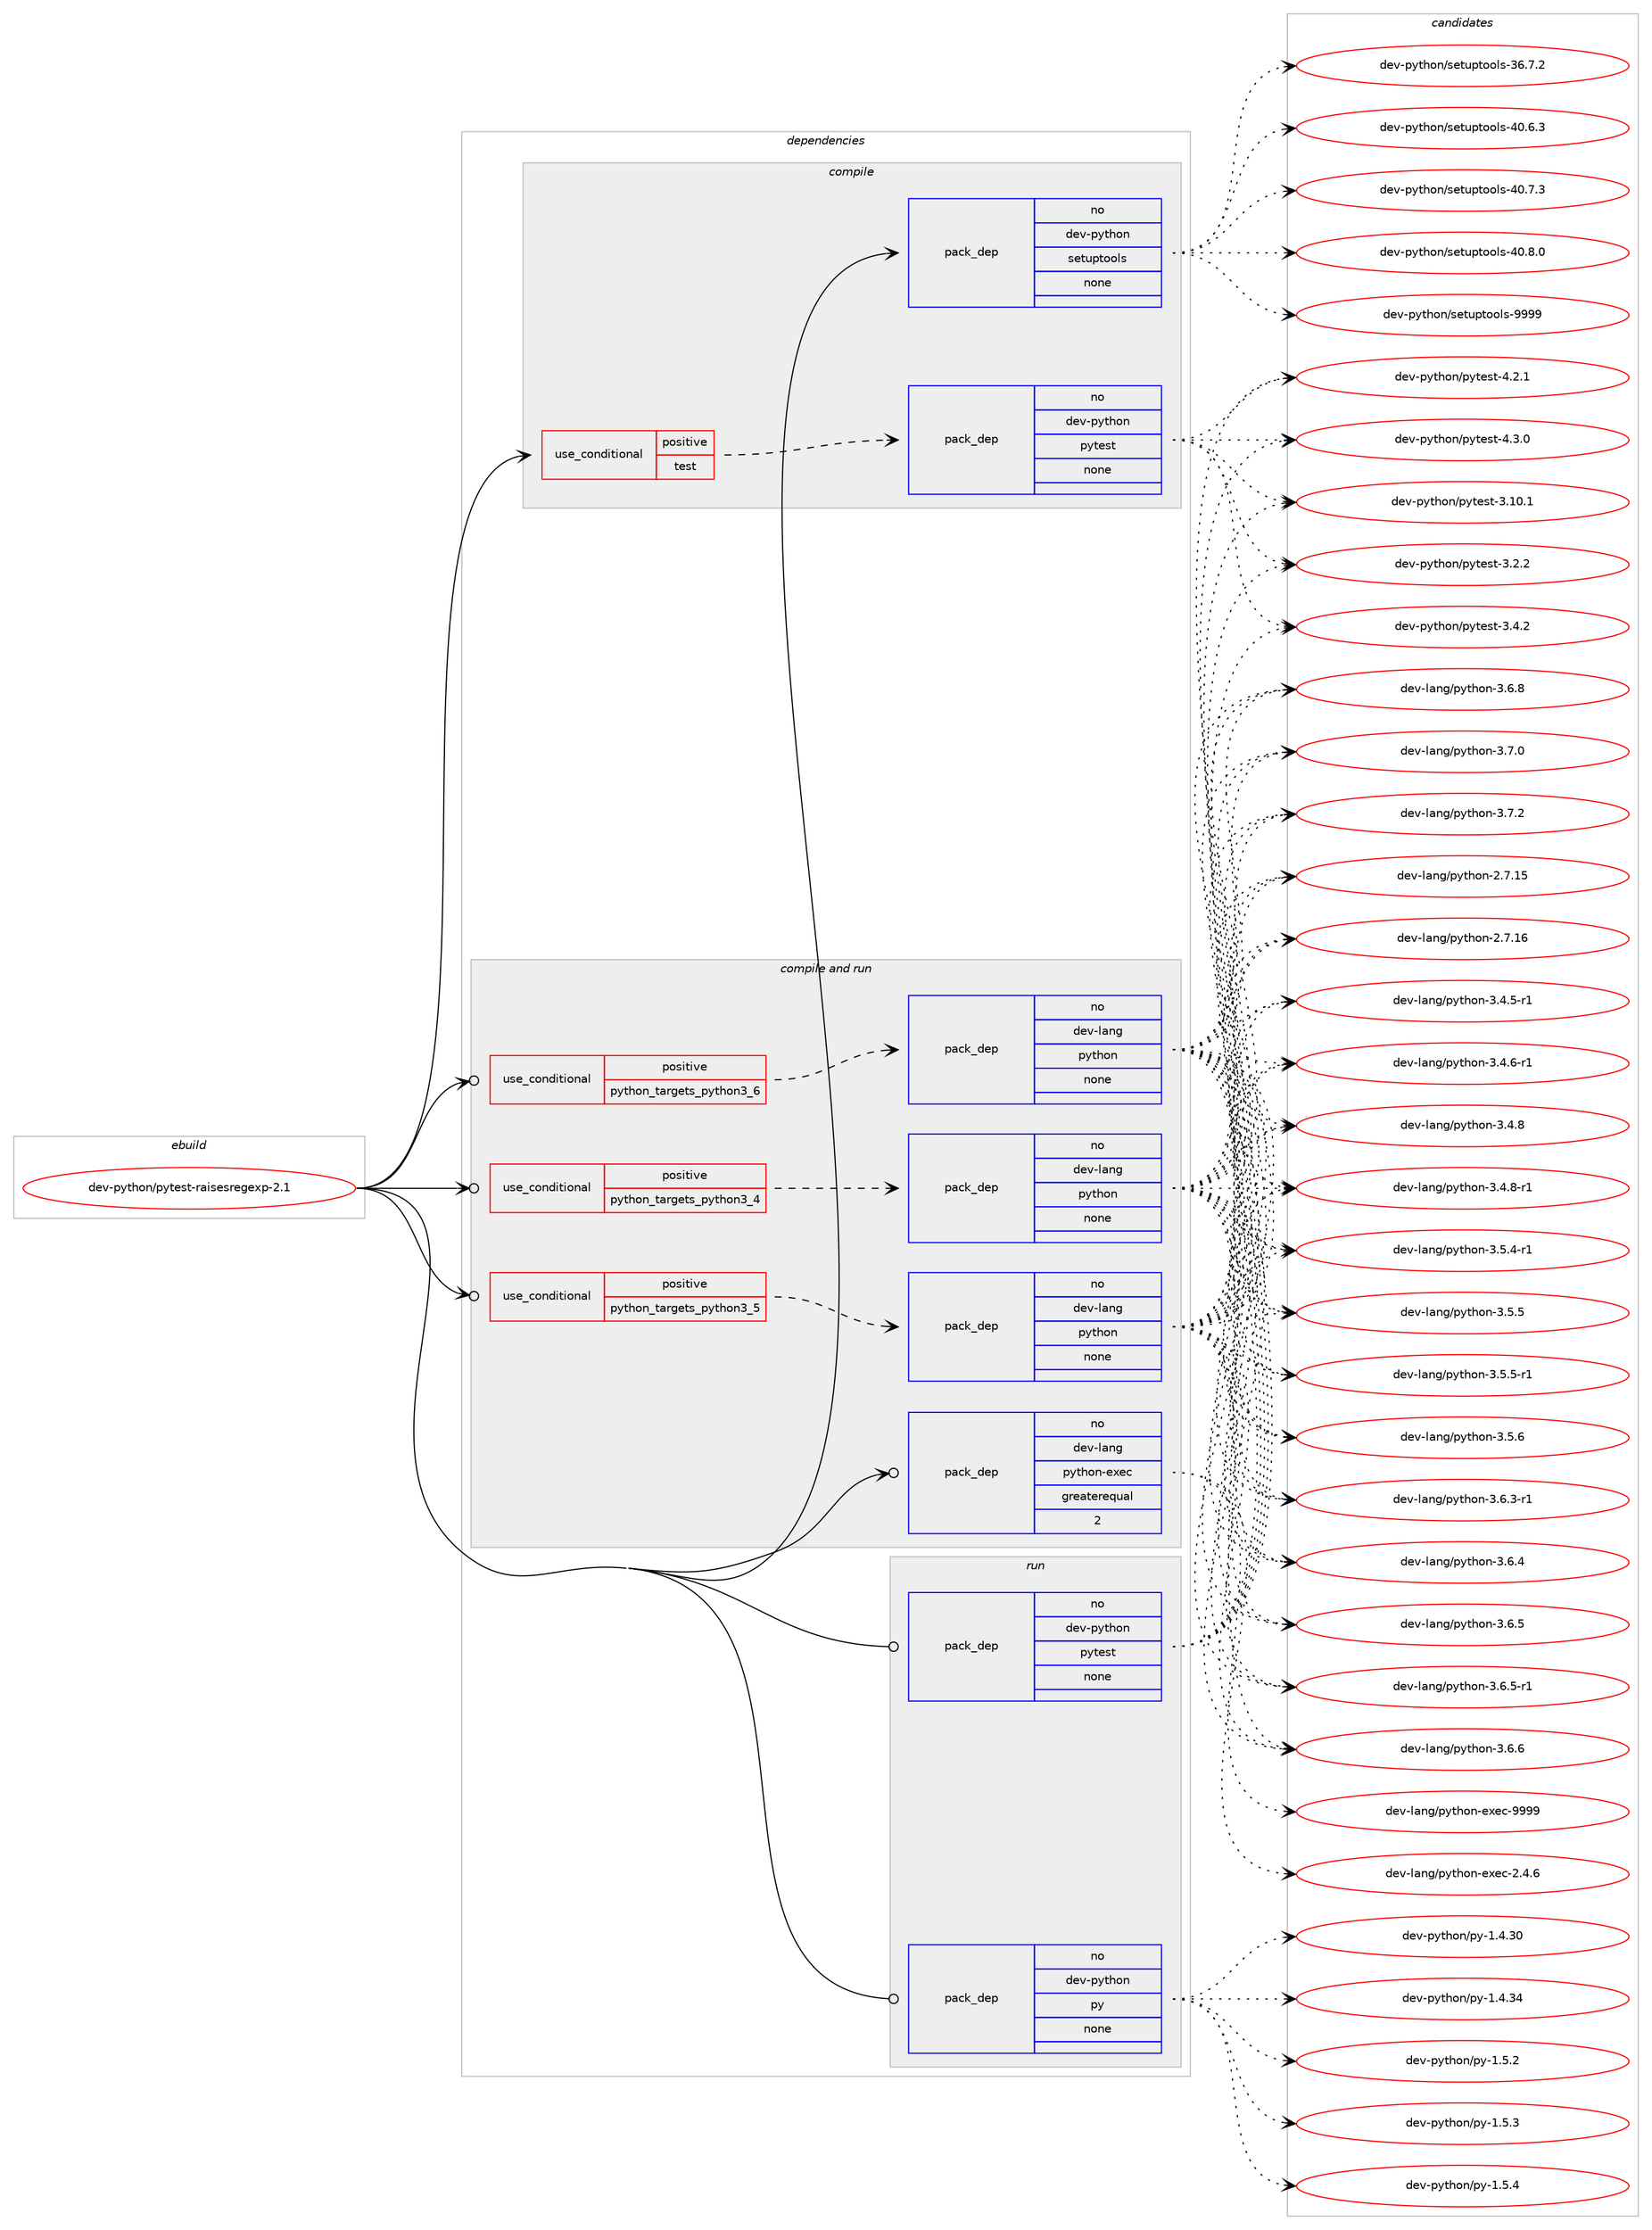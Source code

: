 digraph prolog {

# *************
# Graph options
# *************

newrank=true;
concentrate=true;
compound=true;
graph [rankdir=LR,fontname=Helvetica,fontsize=10,ranksep=1.5];#, ranksep=2.5, nodesep=0.2];
edge  [arrowhead=vee];
node  [fontname=Helvetica,fontsize=10];

# **********
# The ebuild
# **********

subgraph cluster_leftcol {
color=gray;
rank=same;
label=<<i>ebuild</i>>;
id [label="dev-python/pytest-raisesregexp-2.1", color=red, width=4, href="../dev-python/pytest-raisesregexp-2.1.svg"];
}

# ****************
# The dependencies
# ****************

subgraph cluster_midcol {
color=gray;
label=<<i>dependencies</i>>;
subgraph cluster_compile {
fillcolor="#eeeeee";
style=filled;
label=<<i>compile</i>>;
subgraph cond382226 {
dependency1433563 [label=<<TABLE BORDER="0" CELLBORDER="1" CELLSPACING="0" CELLPADDING="4"><TR><TD ROWSPAN="3" CELLPADDING="10">use_conditional</TD></TR><TR><TD>positive</TD></TR><TR><TD>test</TD></TR></TABLE>>, shape=none, color=red];
subgraph pack1027989 {
dependency1433564 [label=<<TABLE BORDER="0" CELLBORDER="1" CELLSPACING="0" CELLPADDING="4" WIDTH="220"><TR><TD ROWSPAN="6" CELLPADDING="30">pack_dep</TD></TR><TR><TD WIDTH="110">no</TD></TR><TR><TD>dev-python</TD></TR><TR><TD>pytest</TD></TR><TR><TD>none</TD></TR><TR><TD></TD></TR></TABLE>>, shape=none, color=blue];
}
dependency1433563:e -> dependency1433564:w [weight=20,style="dashed",arrowhead="vee"];
}
id:e -> dependency1433563:w [weight=20,style="solid",arrowhead="vee"];
subgraph pack1027990 {
dependency1433565 [label=<<TABLE BORDER="0" CELLBORDER="1" CELLSPACING="0" CELLPADDING="4" WIDTH="220"><TR><TD ROWSPAN="6" CELLPADDING="30">pack_dep</TD></TR><TR><TD WIDTH="110">no</TD></TR><TR><TD>dev-python</TD></TR><TR><TD>setuptools</TD></TR><TR><TD>none</TD></TR><TR><TD></TD></TR></TABLE>>, shape=none, color=blue];
}
id:e -> dependency1433565:w [weight=20,style="solid",arrowhead="vee"];
}
subgraph cluster_compileandrun {
fillcolor="#eeeeee";
style=filled;
label=<<i>compile and run</i>>;
subgraph cond382227 {
dependency1433566 [label=<<TABLE BORDER="0" CELLBORDER="1" CELLSPACING="0" CELLPADDING="4"><TR><TD ROWSPAN="3" CELLPADDING="10">use_conditional</TD></TR><TR><TD>positive</TD></TR><TR><TD>python_targets_python3_4</TD></TR></TABLE>>, shape=none, color=red];
subgraph pack1027991 {
dependency1433567 [label=<<TABLE BORDER="0" CELLBORDER="1" CELLSPACING="0" CELLPADDING="4" WIDTH="220"><TR><TD ROWSPAN="6" CELLPADDING="30">pack_dep</TD></TR><TR><TD WIDTH="110">no</TD></TR><TR><TD>dev-lang</TD></TR><TR><TD>python</TD></TR><TR><TD>none</TD></TR><TR><TD></TD></TR></TABLE>>, shape=none, color=blue];
}
dependency1433566:e -> dependency1433567:w [weight=20,style="dashed",arrowhead="vee"];
}
id:e -> dependency1433566:w [weight=20,style="solid",arrowhead="odotvee"];
subgraph cond382228 {
dependency1433568 [label=<<TABLE BORDER="0" CELLBORDER="1" CELLSPACING="0" CELLPADDING="4"><TR><TD ROWSPAN="3" CELLPADDING="10">use_conditional</TD></TR><TR><TD>positive</TD></TR><TR><TD>python_targets_python3_5</TD></TR></TABLE>>, shape=none, color=red];
subgraph pack1027992 {
dependency1433569 [label=<<TABLE BORDER="0" CELLBORDER="1" CELLSPACING="0" CELLPADDING="4" WIDTH="220"><TR><TD ROWSPAN="6" CELLPADDING="30">pack_dep</TD></TR><TR><TD WIDTH="110">no</TD></TR><TR><TD>dev-lang</TD></TR><TR><TD>python</TD></TR><TR><TD>none</TD></TR><TR><TD></TD></TR></TABLE>>, shape=none, color=blue];
}
dependency1433568:e -> dependency1433569:w [weight=20,style="dashed",arrowhead="vee"];
}
id:e -> dependency1433568:w [weight=20,style="solid",arrowhead="odotvee"];
subgraph cond382229 {
dependency1433570 [label=<<TABLE BORDER="0" CELLBORDER="1" CELLSPACING="0" CELLPADDING="4"><TR><TD ROWSPAN="3" CELLPADDING="10">use_conditional</TD></TR><TR><TD>positive</TD></TR><TR><TD>python_targets_python3_6</TD></TR></TABLE>>, shape=none, color=red];
subgraph pack1027993 {
dependency1433571 [label=<<TABLE BORDER="0" CELLBORDER="1" CELLSPACING="0" CELLPADDING="4" WIDTH="220"><TR><TD ROWSPAN="6" CELLPADDING="30">pack_dep</TD></TR><TR><TD WIDTH="110">no</TD></TR><TR><TD>dev-lang</TD></TR><TR><TD>python</TD></TR><TR><TD>none</TD></TR><TR><TD></TD></TR></TABLE>>, shape=none, color=blue];
}
dependency1433570:e -> dependency1433571:w [weight=20,style="dashed",arrowhead="vee"];
}
id:e -> dependency1433570:w [weight=20,style="solid",arrowhead="odotvee"];
subgraph pack1027994 {
dependency1433572 [label=<<TABLE BORDER="0" CELLBORDER="1" CELLSPACING="0" CELLPADDING="4" WIDTH="220"><TR><TD ROWSPAN="6" CELLPADDING="30">pack_dep</TD></TR><TR><TD WIDTH="110">no</TD></TR><TR><TD>dev-lang</TD></TR><TR><TD>python-exec</TD></TR><TR><TD>greaterequal</TD></TR><TR><TD>2</TD></TR></TABLE>>, shape=none, color=blue];
}
id:e -> dependency1433572:w [weight=20,style="solid",arrowhead="odotvee"];
}
subgraph cluster_run {
fillcolor="#eeeeee";
style=filled;
label=<<i>run</i>>;
subgraph pack1027995 {
dependency1433573 [label=<<TABLE BORDER="0" CELLBORDER="1" CELLSPACING="0" CELLPADDING="4" WIDTH="220"><TR><TD ROWSPAN="6" CELLPADDING="30">pack_dep</TD></TR><TR><TD WIDTH="110">no</TD></TR><TR><TD>dev-python</TD></TR><TR><TD>py</TD></TR><TR><TD>none</TD></TR><TR><TD></TD></TR></TABLE>>, shape=none, color=blue];
}
id:e -> dependency1433573:w [weight=20,style="solid",arrowhead="odot"];
subgraph pack1027996 {
dependency1433574 [label=<<TABLE BORDER="0" CELLBORDER="1" CELLSPACING="0" CELLPADDING="4" WIDTH="220"><TR><TD ROWSPAN="6" CELLPADDING="30">pack_dep</TD></TR><TR><TD WIDTH="110">no</TD></TR><TR><TD>dev-python</TD></TR><TR><TD>pytest</TD></TR><TR><TD>none</TD></TR><TR><TD></TD></TR></TABLE>>, shape=none, color=blue];
}
id:e -> dependency1433574:w [weight=20,style="solid",arrowhead="odot"];
}
}

# **************
# The candidates
# **************

subgraph cluster_choices {
rank=same;
color=gray;
label=<<i>candidates</i>>;

subgraph choice1027989 {
color=black;
nodesep=1;
choice100101118451121211161041111104711212111610111511645514649484649 [label="dev-python/pytest-3.10.1", color=red, width=4,href="../dev-python/pytest-3.10.1.svg"];
choice1001011184511212111610411111047112121116101115116455146504650 [label="dev-python/pytest-3.2.2", color=red, width=4,href="../dev-python/pytest-3.2.2.svg"];
choice1001011184511212111610411111047112121116101115116455146524650 [label="dev-python/pytest-3.4.2", color=red, width=4,href="../dev-python/pytest-3.4.2.svg"];
choice1001011184511212111610411111047112121116101115116455246504649 [label="dev-python/pytest-4.2.1", color=red, width=4,href="../dev-python/pytest-4.2.1.svg"];
choice1001011184511212111610411111047112121116101115116455246514648 [label="dev-python/pytest-4.3.0", color=red, width=4,href="../dev-python/pytest-4.3.0.svg"];
dependency1433564:e -> choice100101118451121211161041111104711212111610111511645514649484649:w [style=dotted,weight="100"];
dependency1433564:e -> choice1001011184511212111610411111047112121116101115116455146504650:w [style=dotted,weight="100"];
dependency1433564:e -> choice1001011184511212111610411111047112121116101115116455146524650:w [style=dotted,weight="100"];
dependency1433564:e -> choice1001011184511212111610411111047112121116101115116455246504649:w [style=dotted,weight="100"];
dependency1433564:e -> choice1001011184511212111610411111047112121116101115116455246514648:w [style=dotted,weight="100"];
}
subgraph choice1027990 {
color=black;
nodesep=1;
choice100101118451121211161041111104711510111611711211611111110811545515446554650 [label="dev-python/setuptools-36.7.2", color=red, width=4,href="../dev-python/setuptools-36.7.2.svg"];
choice100101118451121211161041111104711510111611711211611111110811545524846544651 [label="dev-python/setuptools-40.6.3", color=red, width=4,href="../dev-python/setuptools-40.6.3.svg"];
choice100101118451121211161041111104711510111611711211611111110811545524846554651 [label="dev-python/setuptools-40.7.3", color=red, width=4,href="../dev-python/setuptools-40.7.3.svg"];
choice100101118451121211161041111104711510111611711211611111110811545524846564648 [label="dev-python/setuptools-40.8.0", color=red, width=4,href="../dev-python/setuptools-40.8.0.svg"];
choice10010111845112121116104111110471151011161171121161111111081154557575757 [label="dev-python/setuptools-9999", color=red, width=4,href="../dev-python/setuptools-9999.svg"];
dependency1433565:e -> choice100101118451121211161041111104711510111611711211611111110811545515446554650:w [style=dotted,weight="100"];
dependency1433565:e -> choice100101118451121211161041111104711510111611711211611111110811545524846544651:w [style=dotted,weight="100"];
dependency1433565:e -> choice100101118451121211161041111104711510111611711211611111110811545524846554651:w [style=dotted,weight="100"];
dependency1433565:e -> choice100101118451121211161041111104711510111611711211611111110811545524846564648:w [style=dotted,weight="100"];
dependency1433565:e -> choice10010111845112121116104111110471151011161171121161111111081154557575757:w [style=dotted,weight="100"];
}
subgraph choice1027991 {
color=black;
nodesep=1;
choice10010111845108971101034711212111610411111045504655464953 [label="dev-lang/python-2.7.15", color=red, width=4,href="../dev-lang/python-2.7.15.svg"];
choice10010111845108971101034711212111610411111045504655464954 [label="dev-lang/python-2.7.16", color=red, width=4,href="../dev-lang/python-2.7.16.svg"];
choice1001011184510897110103471121211161041111104551465246534511449 [label="dev-lang/python-3.4.5-r1", color=red, width=4,href="../dev-lang/python-3.4.5-r1.svg"];
choice1001011184510897110103471121211161041111104551465246544511449 [label="dev-lang/python-3.4.6-r1", color=red, width=4,href="../dev-lang/python-3.4.6-r1.svg"];
choice100101118451089711010347112121116104111110455146524656 [label="dev-lang/python-3.4.8", color=red, width=4,href="../dev-lang/python-3.4.8.svg"];
choice1001011184510897110103471121211161041111104551465246564511449 [label="dev-lang/python-3.4.8-r1", color=red, width=4,href="../dev-lang/python-3.4.8-r1.svg"];
choice1001011184510897110103471121211161041111104551465346524511449 [label="dev-lang/python-3.5.4-r1", color=red, width=4,href="../dev-lang/python-3.5.4-r1.svg"];
choice100101118451089711010347112121116104111110455146534653 [label="dev-lang/python-3.5.5", color=red, width=4,href="../dev-lang/python-3.5.5.svg"];
choice1001011184510897110103471121211161041111104551465346534511449 [label="dev-lang/python-3.5.5-r1", color=red, width=4,href="../dev-lang/python-3.5.5-r1.svg"];
choice100101118451089711010347112121116104111110455146534654 [label="dev-lang/python-3.5.6", color=red, width=4,href="../dev-lang/python-3.5.6.svg"];
choice1001011184510897110103471121211161041111104551465446514511449 [label="dev-lang/python-3.6.3-r1", color=red, width=4,href="../dev-lang/python-3.6.3-r1.svg"];
choice100101118451089711010347112121116104111110455146544652 [label="dev-lang/python-3.6.4", color=red, width=4,href="../dev-lang/python-3.6.4.svg"];
choice100101118451089711010347112121116104111110455146544653 [label="dev-lang/python-3.6.5", color=red, width=4,href="../dev-lang/python-3.6.5.svg"];
choice1001011184510897110103471121211161041111104551465446534511449 [label="dev-lang/python-3.6.5-r1", color=red, width=4,href="../dev-lang/python-3.6.5-r1.svg"];
choice100101118451089711010347112121116104111110455146544654 [label="dev-lang/python-3.6.6", color=red, width=4,href="../dev-lang/python-3.6.6.svg"];
choice100101118451089711010347112121116104111110455146544656 [label="dev-lang/python-3.6.8", color=red, width=4,href="../dev-lang/python-3.6.8.svg"];
choice100101118451089711010347112121116104111110455146554648 [label="dev-lang/python-3.7.0", color=red, width=4,href="../dev-lang/python-3.7.0.svg"];
choice100101118451089711010347112121116104111110455146554650 [label="dev-lang/python-3.7.2", color=red, width=4,href="../dev-lang/python-3.7.2.svg"];
dependency1433567:e -> choice10010111845108971101034711212111610411111045504655464953:w [style=dotted,weight="100"];
dependency1433567:e -> choice10010111845108971101034711212111610411111045504655464954:w [style=dotted,weight="100"];
dependency1433567:e -> choice1001011184510897110103471121211161041111104551465246534511449:w [style=dotted,weight="100"];
dependency1433567:e -> choice1001011184510897110103471121211161041111104551465246544511449:w [style=dotted,weight="100"];
dependency1433567:e -> choice100101118451089711010347112121116104111110455146524656:w [style=dotted,weight="100"];
dependency1433567:e -> choice1001011184510897110103471121211161041111104551465246564511449:w [style=dotted,weight="100"];
dependency1433567:e -> choice1001011184510897110103471121211161041111104551465346524511449:w [style=dotted,weight="100"];
dependency1433567:e -> choice100101118451089711010347112121116104111110455146534653:w [style=dotted,weight="100"];
dependency1433567:e -> choice1001011184510897110103471121211161041111104551465346534511449:w [style=dotted,weight="100"];
dependency1433567:e -> choice100101118451089711010347112121116104111110455146534654:w [style=dotted,weight="100"];
dependency1433567:e -> choice1001011184510897110103471121211161041111104551465446514511449:w [style=dotted,weight="100"];
dependency1433567:e -> choice100101118451089711010347112121116104111110455146544652:w [style=dotted,weight="100"];
dependency1433567:e -> choice100101118451089711010347112121116104111110455146544653:w [style=dotted,weight="100"];
dependency1433567:e -> choice1001011184510897110103471121211161041111104551465446534511449:w [style=dotted,weight="100"];
dependency1433567:e -> choice100101118451089711010347112121116104111110455146544654:w [style=dotted,weight="100"];
dependency1433567:e -> choice100101118451089711010347112121116104111110455146544656:w [style=dotted,weight="100"];
dependency1433567:e -> choice100101118451089711010347112121116104111110455146554648:w [style=dotted,weight="100"];
dependency1433567:e -> choice100101118451089711010347112121116104111110455146554650:w [style=dotted,weight="100"];
}
subgraph choice1027992 {
color=black;
nodesep=1;
choice10010111845108971101034711212111610411111045504655464953 [label="dev-lang/python-2.7.15", color=red, width=4,href="../dev-lang/python-2.7.15.svg"];
choice10010111845108971101034711212111610411111045504655464954 [label="dev-lang/python-2.7.16", color=red, width=4,href="../dev-lang/python-2.7.16.svg"];
choice1001011184510897110103471121211161041111104551465246534511449 [label="dev-lang/python-3.4.5-r1", color=red, width=4,href="../dev-lang/python-3.4.5-r1.svg"];
choice1001011184510897110103471121211161041111104551465246544511449 [label="dev-lang/python-3.4.6-r1", color=red, width=4,href="../dev-lang/python-3.4.6-r1.svg"];
choice100101118451089711010347112121116104111110455146524656 [label="dev-lang/python-3.4.8", color=red, width=4,href="../dev-lang/python-3.4.8.svg"];
choice1001011184510897110103471121211161041111104551465246564511449 [label="dev-lang/python-3.4.8-r1", color=red, width=4,href="../dev-lang/python-3.4.8-r1.svg"];
choice1001011184510897110103471121211161041111104551465346524511449 [label="dev-lang/python-3.5.4-r1", color=red, width=4,href="../dev-lang/python-3.5.4-r1.svg"];
choice100101118451089711010347112121116104111110455146534653 [label="dev-lang/python-3.5.5", color=red, width=4,href="../dev-lang/python-3.5.5.svg"];
choice1001011184510897110103471121211161041111104551465346534511449 [label="dev-lang/python-3.5.5-r1", color=red, width=4,href="../dev-lang/python-3.5.5-r1.svg"];
choice100101118451089711010347112121116104111110455146534654 [label="dev-lang/python-3.5.6", color=red, width=4,href="../dev-lang/python-3.5.6.svg"];
choice1001011184510897110103471121211161041111104551465446514511449 [label="dev-lang/python-3.6.3-r1", color=red, width=4,href="../dev-lang/python-3.6.3-r1.svg"];
choice100101118451089711010347112121116104111110455146544652 [label="dev-lang/python-3.6.4", color=red, width=4,href="../dev-lang/python-3.6.4.svg"];
choice100101118451089711010347112121116104111110455146544653 [label="dev-lang/python-3.6.5", color=red, width=4,href="../dev-lang/python-3.6.5.svg"];
choice1001011184510897110103471121211161041111104551465446534511449 [label="dev-lang/python-3.6.5-r1", color=red, width=4,href="../dev-lang/python-3.6.5-r1.svg"];
choice100101118451089711010347112121116104111110455146544654 [label="dev-lang/python-3.6.6", color=red, width=4,href="../dev-lang/python-3.6.6.svg"];
choice100101118451089711010347112121116104111110455146544656 [label="dev-lang/python-3.6.8", color=red, width=4,href="../dev-lang/python-3.6.8.svg"];
choice100101118451089711010347112121116104111110455146554648 [label="dev-lang/python-3.7.0", color=red, width=4,href="../dev-lang/python-3.7.0.svg"];
choice100101118451089711010347112121116104111110455146554650 [label="dev-lang/python-3.7.2", color=red, width=4,href="../dev-lang/python-3.7.2.svg"];
dependency1433569:e -> choice10010111845108971101034711212111610411111045504655464953:w [style=dotted,weight="100"];
dependency1433569:e -> choice10010111845108971101034711212111610411111045504655464954:w [style=dotted,weight="100"];
dependency1433569:e -> choice1001011184510897110103471121211161041111104551465246534511449:w [style=dotted,weight="100"];
dependency1433569:e -> choice1001011184510897110103471121211161041111104551465246544511449:w [style=dotted,weight="100"];
dependency1433569:e -> choice100101118451089711010347112121116104111110455146524656:w [style=dotted,weight="100"];
dependency1433569:e -> choice1001011184510897110103471121211161041111104551465246564511449:w [style=dotted,weight="100"];
dependency1433569:e -> choice1001011184510897110103471121211161041111104551465346524511449:w [style=dotted,weight="100"];
dependency1433569:e -> choice100101118451089711010347112121116104111110455146534653:w [style=dotted,weight="100"];
dependency1433569:e -> choice1001011184510897110103471121211161041111104551465346534511449:w [style=dotted,weight="100"];
dependency1433569:e -> choice100101118451089711010347112121116104111110455146534654:w [style=dotted,weight="100"];
dependency1433569:e -> choice1001011184510897110103471121211161041111104551465446514511449:w [style=dotted,weight="100"];
dependency1433569:e -> choice100101118451089711010347112121116104111110455146544652:w [style=dotted,weight="100"];
dependency1433569:e -> choice100101118451089711010347112121116104111110455146544653:w [style=dotted,weight="100"];
dependency1433569:e -> choice1001011184510897110103471121211161041111104551465446534511449:w [style=dotted,weight="100"];
dependency1433569:e -> choice100101118451089711010347112121116104111110455146544654:w [style=dotted,weight="100"];
dependency1433569:e -> choice100101118451089711010347112121116104111110455146544656:w [style=dotted,weight="100"];
dependency1433569:e -> choice100101118451089711010347112121116104111110455146554648:w [style=dotted,weight="100"];
dependency1433569:e -> choice100101118451089711010347112121116104111110455146554650:w [style=dotted,weight="100"];
}
subgraph choice1027993 {
color=black;
nodesep=1;
choice10010111845108971101034711212111610411111045504655464953 [label="dev-lang/python-2.7.15", color=red, width=4,href="../dev-lang/python-2.7.15.svg"];
choice10010111845108971101034711212111610411111045504655464954 [label="dev-lang/python-2.7.16", color=red, width=4,href="../dev-lang/python-2.7.16.svg"];
choice1001011184510897110103471121211161041111104551465246534511449 [label="dev-lang/python-3.4.5-r1", color=red, width=4,href="../dev-lang/python-3.4.5-r1.svg"];
choice1001011184510897110103471121211161041111104551465246544511449 [label="dev-lang/python-3.4.6-r1", color=red, width=4,href="../dev-lang/python-3.4.6-r1.svg"];
choice100101118451089711010347112121116104111110455146524656 [label="dev-lang/python-3.4.8", color=red, width=4,href="../dev-lang/python-3.4.8.svg"];
choice1001011184510897110103471121211161041111104551465246564511449 [label="dev-lang/python-3.4.8-r1", color=red, width=4,href="../dev-lang/python-3.4.8-r1.svg"];
choice1001011184510897110103471121211161041111104551465346524511449 [label="dev-lang/python-3.5.4-r1", color=red, width=4,href="../dev-lang/python-3.5.4-r1.svg"];
choice100101118451089711010347112121116104111110455146534653 [label="dev-lang/python-3.5.5", color=red, width=4,href="../dev-lang/python-3.5.5.svg"];
choice1001011184510897110103471121211161041111104551465346534511449 [label="dev-lang/python-3.5.5-r1", color=red, width=4,href="../dev-lang/python-3.5.5-r1.svg"];
choice100101118451089711010347112121116104111110455146534654 [label="dev-lang/python-3.5.6", color=red, width=4,href="../dev-lang/python-3.5.6.svg"];
choice1001011184510897110103471121211161041111104551465446514511449 [label="dev-lang/python-3.6.3-r1", color=red, width=4,href="../dev-lang/python-3.6.3-r1.svg"];
choice100101118451089711010347112121116104111110455146544652 [label="dev-lang/python-3.6.4", color=red, width=4,href="../dev-lang/python-3.6.4.svg"];
choice100101118451089711010347112121116104111110455146544653 [label="dev-lang/python-3.6.5", color=red, width=4,href="../dev-lang/python-3.6.5.svg"];
choice1001011184510897110103471121211161041111104551465446534511449 [label="dev-lang/python-3.6.5-r1", color=red, width=4,href="../dev-lang/python-3.6.5-r1.svg"];
choice100101118451089711010347112121116104111110455146544654 [label="dev-lang/python-3.6.6", color=red, width=4,href="../dev-lang/python-3.6.6.svg"];
choice100101118451089711010347112121116104111110455146544656 [label="dev-lang/python-3.6.8", color=red, width=4,href="../dev-lang/python-3.6.8.svg"];
choice100101118451089711010347112121116104111110455146554648 [label="dev-lang/python-3.7.0", color=red, width=4,href="../dev-lang/python-3.7.0.svg"];
choice100101118451089711010347112121116104111110455146554650 [label="dev-lang/python-3.7.2", color=red, width=4,href="../dev-lang/python-3.7.2.svg"];
dependency1433571:e -> choice10010111845108971101034711212111610411111045504655464953:w [style=dotted,weight="100"];
dependency1433571:e -> choice10010111845108971101034711212111610411111045504655464954:w [style=dotted,weight="100"];
dependency1433571:e -> choice1001011184510897110103471121211161041111104551465246534511449:w [style=dotted,weight="100"];
dependency1433571:e -> choice1001011184510897110103471121211161041111104551465246544511449:w [style=dotted,weight="100"];
dependency1433571:e -> choice100101118451089711010347112121116104111110455146524656:w [style=dotted,weight="100"];
dependency1433571:e -> choice1001011184510897110103471121211161041111104551465246564511449:w [style=dotted,weight="100"];
dependency1433571:e -> choice1001011184510897110103471121211161041111104551465346524511449:w [style=dotted,weight="100"];
dependency1433571:e -> choice100101118451089711010347112121116104111110455146534653:w [style=dotted,weight="100"];
dependency1433571:e -> choice1001011184510897110103471121211161041111104551465346534511449:w [style=dotted,weight="100"];
dependency1433571:e -> choice100101118451089711010347112121116104111110455146534654:w [style=dotted,weight="100"];
dependency1433571:e -> choice1001011184510897110103471121211161041111104551465446514511449:w [style=dotted,weight="100"];
dependency1433571:e -> choice100101118451089711010347112121116104111110455146544652:w [style=dotted,weight="100"];
dependency1433571:e -> choice100101118451089711010347112121116104111110455146544653:w [style=dotted,weight="100"];
dependency1433571:e -> choice1001011184510897110103471121211161041111104551465446534511449:w [style=dotted,weight="100"];
dependency1433571:e -> choice100101118451089711010347112121116104111110455146544654:w [style=dotted,weight="100"];
dependency1433571:e -> choice100101118451089711010347112121116104111110455146544656:w [style=dotted,weight="100"];
dependency1433571:e -> choice100101118451089711010347112121116104111110455146554648:w [style=dotted,weight="100"];
dependency1433571:e -> choice100101118451089711010347112121116104111110455146554650:w [style=dotted,weight="100"];
}
subgraph choice1027994 {
color=black;
nodesep=1;
choice1001011184510897110103471121211161041111104510112010199455046524654 [label="dev-lang/python-exec-2.4.6", color=red, width=4,href="../dev-lang/python-exec-2.4.6.svg"];
choice10010111845108971101034711212111610411111045101120101994557575757 [label="dev-lang/python-exec-9999", color=red, width=4,href="../dev-lang/python-exec-9999.svg"];
dependency1433572:e -> choice1001011184510897110103471121211161041111104510112010199455046524654:w [style=dotted,weight="100"];
dependency1433572:e -> choice10010111845108971101034711212111610411111045101120101994557575757:w [style=dotted,weight="100"];
}
subgraph choice1027995 {
color=black;
nodesep=1;
choice100101118451121211161041111104711212145494652465148 [label="dev-python/py-1.4.30", color=red, width=4,href="../dev-python/py-1.4.30.svg"];
choice100101118451121211161041111104711212145494652465152 [label="dev-python/py-1.4.34", color=red, width=4,href="../dev-python/py-1.4.34.svg"];
choice1001011184511212111610411111047112121454946534650 [label="dev-python/py-1.5.2", color=red, width=4,href="../dev-python/py-1.5.2.svg"];
choice1001011184511212111610411111047112121454946534651 [label="dev-python/py-1.5.3", color=red, width=4,href="../dev-python/py-1.5.3.svg"];
choice1001011184511212111610411111047112121454946534652 [label="dev-python/py-1.5.4", color=red, width=4,href="../dev-python/py-1.5.4.svg"];
dependency1433573:e -> choice100101118451121211161041111104711212145494652465148:w [style=dotted,weight="100"];
dependency1433573:e -> choice100101118451121211161041111104711212145494652465152:w [style=dotted,weight="100"];
dependency1433573:e -> choice1001011184511212111610411111047112121454946534650:w [style=dotted,weight="100"];
dependency1433573:e -> choice1001011184511212111610411111047112121454946534651:w [style=dotted,weight="100"];
dependency1433573:e -> choice1001011184511212111610411111047112121454946534652:w [style=dotted,weight="100"];
}
subgraph choice1027996 {
color=black;
nodesep=1;
choice100101118451121211161041111104711212111610111511645514649484649 [label="dev-python/pytest-3.10.1", color=red, width=4,href="../dev-python/pytest-3.10.1.svg"];
choice1001011184511212111610411111047112121116101115116455146504650 [label="dev-python/pytest-3.2.2", color=red, width=4,href="../dev-python/pytest-3.2.2.svg"];
choice1001011184511212111610411111047112121116101115116455146524650 [label="dev-python/pytest-3.4.2", color=red, width=4,href="../dev-python/pytest-3.4.2.svg"];
choice1001011184511212111610411111047112121116101115116455246504649 [label="dev-python/pytest-4.2.1", color=red, width=4,href="../dev-python/pytest-4.2.1.svg"];
choice1001011184511212111610411111047112121116101115116455246514648 [label="dev-python/pytest-4.3.0", color=red, width=4,href="../dev-python/pytest-4.3.0.svg"];
dependency1433574:e -> choice100101118451121211161041111104711212111610111511645514649484649:w [style=dotted,weight="100"];
dependency1433574:e -> choice1001011184511212111610411111047112121116101115116455146504650:w [style=dotted,weight="100"];
dependency1433574:e -> choice1001011184511212111610411111047112121116101115116455146524650:w [style=dotted,weight="100"];
dependency1433574:e -> choice1001011184511212111610411111047112121116101115116455246504649:w [style=dotted,weight="100"];
dependency1433574:e -> choice1001011184511212111610411111047112121116101115116455246514648:w [style=dotted,weight="100"];
}
}

}
